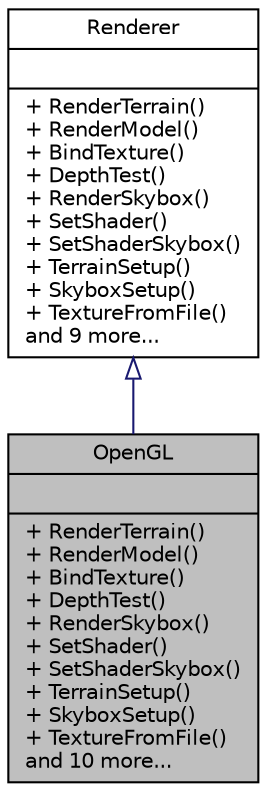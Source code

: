 digraph "OpenGL"
{
 // LATEX_PDF_SIZE
  edge [fontname="Helvetica",fontsize="10",labelfontname="Helvetica",labelfontsize="10"];
  node [fontname="Helvetica",fontsize="10",shape=record];
  Node1 [label="{OpenGL\n||+ RenderTerrain()\l+ RenderModel()\l+ BindTexture()\l+ DepthTest()\l+ RenderSkybox()\l+ SetShader()\l+ SetShaderSkybox()\l+ TerrainSetup()\l+ SkyboxSetup()\l+ TextureFromFile()\land 10 more...\l}",height=0.2,width=0.4,color="black", fillcolor="grey75", style="filled", fontcolor="black",tooltip="The abstract OpenGL version of the renderer. Uses the Renderer parent class to have an abstract openg..."];
  Node2 -> Node1 [dir="back",color="midnightblue",fontsize="10",style="solid",arrowtail="onormal",fontname="Helvetica"];
  Node2 [label="{Renderer\n||+ RenderTerrain()\l+ RenderModel()\l+ BindTexture()\l+ DepthTest()\l+ RenderSkybox()\l+ SetShader()\l+ SetShaderSkybox()\l+ TerrainSetup()\l+ SkyboxSetup()\l+ TextureFromFile()\land 9 more...\l}",height=0.2,width=0.4,color="black", fillcolor="white", style="filled",URL="$class_renderer.html",tooltip="Contains the absract information for the Renderer. The class holds all the functions that would be us..."];
}
